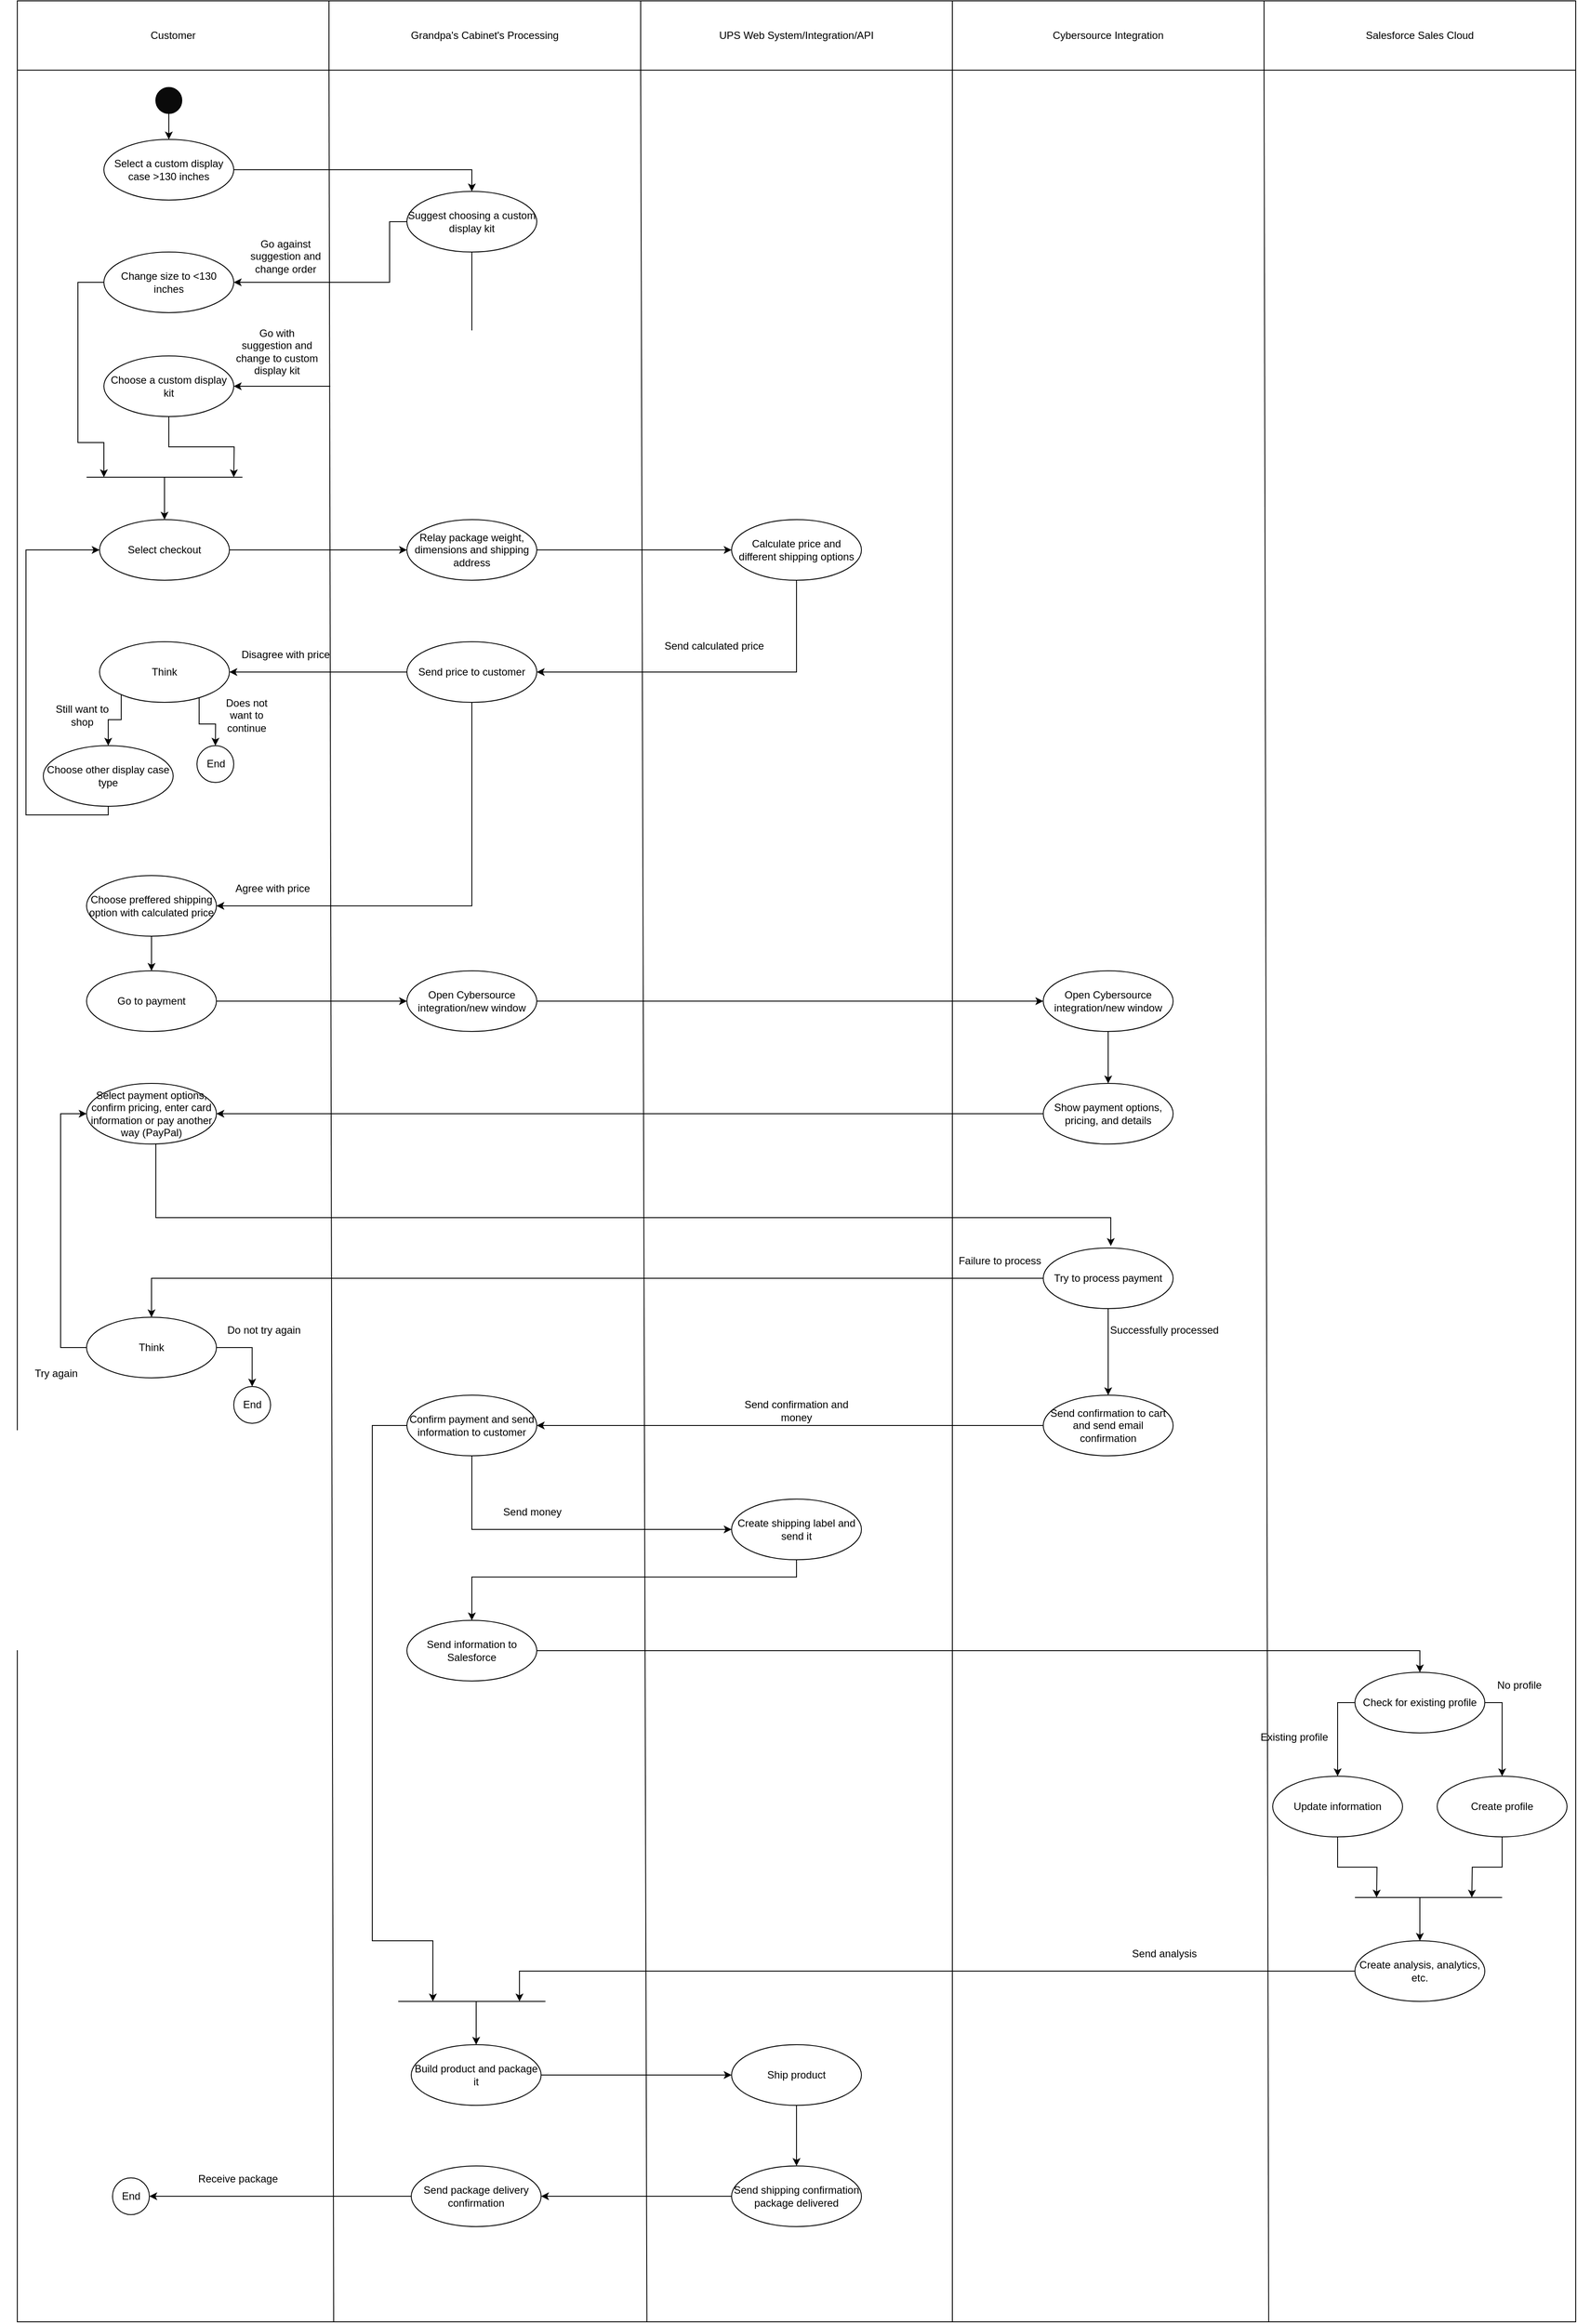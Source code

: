 <mxfile version="21.7.5" type="device">
  <diagram name="Page-1" id="ByE_iyZ5ZZ_60SZ4c1Ou">
    <mxGraphModel dx="3771" dy="2176" grid="1" gridSize="10" guides="1" tooltips="1" connect="1" arrows="1" fold="1" page="1" pageScale="1" pageWidth="850" pageHeight="1100" math="0" shadow="0">
      <root>
        <mxCell id="0" />
        <mxCell id="1" parent="0" />
        <mxCell id="1qywiVAkQizdQ99wvGyV-4" value="&amp;nbsp;" style="rounded=0;whiteSpace=wrap;html=1;movable=0;resizable=0;rotatable=0;deletable=0;editable=0;locked=1;connectable=0;" parent="1" vertex="1">
          <mxGeometry x="50" y="90" width="1800" height="2670" as="geometry" />
        </mxCell>
        <mxCell id="1qywiVAkQizdQ99wvGyV-8" style="edgeStyle=orthogonalEdgeStyle;rounded=0;orthogonalLoop=1;jettySize=auto;html=1;" parent="1" source="1qywiVAkQizdQ99wvGyV-6" target="1qywiVAkQizdQ99wvGyV-7" edge="1">
          <mxGeometry relative="1" as="geometry" />
        </mxCell>
        <mxCell id="1qywiVAkQizdQ99wvGyV-6" value="" style="ellipse;whiteSpace=wrap;html=1;aspect=fixed;fillColor=#0A0A0A;" parent="1" vertex="1">
          <mxGeometry x="210" y="180" width="30" height="30" as="geometry" />
        </mxCell>
        <mxCell id="GbMurCpLou0Ax2756Db5-12" style="edgeStyle=orthogonalEdgeStyle;rounded=0;orthogonalLoop=1;jettySize=auto;html=1;entryX=0.5;entryY=0;entryDx=0;entryDy=0;" parent="1" source="1qywiVAkQizdQ99wvGyV-7" target="GbMurCpLou0Ax2756Db5-11" edge="1">
          <mxGeometry relative="1" as="geometry" />
        </mxCell>
        <mxCell id="1qywiVAkQizdQ99wvGyV-7" value="Select a custom display case &amp;gt;130 inches" style="ellipse;whiteSpace=wrap;html=1;" parent="1" vertex="1">
          <mxGeometry x="150" y="240" width="150" height="70" as="geometry" />
        </mxCell>
        <mxCell id="1qywiVAkQizdQ99wvGyV-1" value="Customer" style="rounded=0;whiteSpace=wrap;html=1;" parent="1" vertex="1">
          <mxGeometry x="50" y="80" width="360" height="80" as="geometry" />
        </mxCell>
        <mxCell id="1qywiVAkQizdQ99wvGyV-2" value="Grandpa&#39;s Cabinet&#39;s Processing" style="rounded=0;whiteSpace=wrap;html=1;container=0;" parent="1" vertex="1">
          <mxGeometry x="410" y="80" width="360" height="80" as="geometry" />
        </mxCell>
        <mxCell id="GbMurCpLou0Ax2756Db5-4" value="UPS Web System/Integration/API" style="rounded=0;whiteSpace=wrap;html=1;container=0;" parent="1" vertex="1">
          <mxGeometry x="770" y="80" width="360" height="80" as="geometry" />
        </mxCell>
        <mxCell id="GbMurCpLou0Ax2756Db5-5" value="Cybersource Integration" style="rounded=0;whiteSpace=wrap;html=1;container=0;" parent="1" vertex="1">
          <mxGeometry x="1130" y="80" width="360" height="80" as="geometry" />
        </mxCell>
        <mxCell id="GbMurCpLou0Ax2756Db5-6" value="Salesforce Sales Cloud" style="rounded=0;whiteSpace=wrap;html=1;container=0;" parent="1" vertex="1">
          <mxGeometry x="1490" y="80" width="360" height="80" as="geometry" />
        </mxCell>
        <mxCell id="GbMurCpLou0Ax2756Db5-7" value="" style="endArrow=none;html=1;rounded=0;entryX=0;entryY=1;entryDx=0;entryDy=0;exitX=0.203;exitY=1;exitDx=0;exitDy=0;exitPerimeter=0;" parent="1" source="1qywiVAkQizdQ99wvGyV-4" target="1qywiVAkQizdQ99wvGyV-2" edge="1">
          <mxGeometry width="50" height="50" relative="1" as="geometry">
            <mxPoint x="415" y="2162" as="sourcePoint" />
            <mxPoint x="410" y="230" as="targetPoint" />
          </mxGeometry>
        </mxCell>
        <mxCell id="GbMurCpLou0Ax2756Db5-8" value="" style="endArrow=none;html=1;rounded=0;entryX=1;entryY=1;entryDx=0;entryDy=0;exitX=0.404;exitY=1;exitDx=0;exitDy=0;exitPerimeter=0;" parent="1" source="1qywiVAkQizdQ99wvGyV-4" target="1qywiVAkQizdQ99wvGyV-2" edge="1">
          <mxGeometry width="50" height="50" relative="1" as="geometry">
            <mxPoint x="730" y="310" as="sourcePoint" />
            <mxPoint x="780" y="260" as="targetPoint" />
          </mxGeometry>
        </mxCell>
        <mxCell id="GbMurCpLou0Ax2756Db5-9" value="" style="endArrow=none;html=1;rounded=0;entryX=0;entryY=1;entryDx=0;entryDy=0;exitX=0.6;exitY=1;exitDx=0;exitDy=0;exitPerimeter=0;" parent="1" source="1qywiVAkQizdQ99wvGyV-4" target="GbMurCpLou0Ax2756Db5-5" edge="1">
          <mxGeometry width="50" height="50" relative="1" as="geometry">
            <mxPoint x="1060" y="310" as="sourcePoint" />
            <mxPoint x="1110" y="260" as="targetPoint" />
          </mxGeometry>
        </mxCell>
        <mxCell id="GbMurCpLou0Ax2756Db5-10" value="" style="endArrow=none;html=1;rounded=0;entryX=0;entryY=1;entryDx=0;entryDy=0;exitX=0.803;exitY=1;exitDx=0;exitDy=0;exitPerimeter=0;" parent="1" source="1qywiVAkQizdQ99wvGyV-4" target="GbMurCpLou0Ax2756Db5-6" edge="1">
          <mxGeometry width="50" height="50" relative="1" as="geometry">
            <mxPoint x="1420" y="300" as="sourcePoint" />
            <mxPoint x="1470" y="250" as="targetPoint" />
          </mxGeometry>
        </mxCell>
        <mxCell id="GbMurCpLou0Ax2756Db5-16" style="edgeStyle=orthogonalEdgeStyle;rounded=0;orthogonalLoop=1;jettySize=auto;html=1;entryX=1;entryY=0.5;entryDx=0;entryDy=0;" parent="1" source="GbMurCpLou0Ax2756Db5-11" target="GbMurCpLou0Ax2756Db5-13" edge="1">
          <mxGeometry relative="1" as="geometry">
            <Array as="points">
              <mxPoint x="480" y="335" />
              <mxPoint x="480" y="405" />
            </Array>
          </mxGeometry>
        </mxCell>
        <mxCell id="GbMurCpLou0Ax2756Db5-18" style="edgeStyle=orthogonalEdgeStyle;rounded=0;orthogonalLoop=1;jettySize=auto;html=1;entryX=1;entryY=0.5;entryDx=0;entryDy=0;" parent="1" source="GbMurCpLou0Ax2756Db5-11" target="GbMurCpLou0Ax2756Db5-15" edge="1">
          <mxGeometry relative="1" as="geometry">
            <Array as="points">
              <mxPoint x="575" y="525" />
            </Array>
          </mxGeometry>
        </mxCell>
        <mxCell id="GbMurCpLou0Ax2756Db5-11" value="Suggest choosing a custom display kit" style="ellipse;whiteSpace=wrap;html=1;" parent="1" vertex="1">
          <mxGeometry x="500" y="300" width="150" height="70" as="geometry" />
        </mxCell>
        <mxCell id="GbMurCpLou0Ax2756Db5-21" style="edgeStyle=orthogonalEdgeStyle;rounded=0;orthogonalLoop=1;jettySize=auto;html=1;" parent="1" source="GbMurCpLou0Ax2756Db5-13" edge="1">
          <mxGeometry relative="1" as="geometry">
            <mxPoint x="150" y="630" as="targetPoint" />
            <Array as="points">
              <mxPoint x="120" y="405" />
              <mxPoint x="120" y="590" />
              <mxPoint x="150" y="590" />
            </Array>
          </mxGeometry>
        </mxCell>
        <mxCell id="GbMurCpLou0Ax2756Db5-13" value="Change size to &amp;lt;130 inches" style="ellipse;whiteSpace=wrap;html=1;" parent="1" vertex="1">
          <mxGeometry x="150" y="370" width="150" height="70" as="geometry" />
        </mxCell>
        <mxCell id="GbMurCpLou0Ax2756Db5-22" style="edgeStyle=orthogonalEdgeStyle;rounded=0;orthogonalLoop=1;jettySize=auto;html=1;" parent="1" source="GbMurCpLou0Ax2756Db5-15" edge="1">
          <mxGeometry relative="1" as="geometry">
            <mxPoint x="300" y="630" as="targetPoint" />
          </mxGeometry>
        </mxCell>
        <mxCell id="GbMurCpLou0Ax2756Db5-15" value="Choose a custom display kit" style="ellipse;whiteSpace=wrap;html=1;" parent="1" vertex="1">
          <mxGeometry x="150" y="490" width="150" height="70" as="geometry" />
        </mxCell>
        <mxCell id="GbMurCpLou0Ax2756Db5-17" value="Go against suggestion and change order" style="text;html=1;strokeColor=none;fillColor=none;align=center;verticalAlign=middle;whiteSpace=wrap;rounded=0;" parent="1" vertex="1">
          <mxGeometry x="310" y="360" width="100" height="30" as="geometry" />
        </mxCell>
        <mxCell id="GbMurCpLou0Ax2756Db5-19" value="Go with suggestion and change to custom display kit" style="text;html=1;strokeColor=none;fillColor=none;align=center;verticalAlign=middle;whiteSpace=wrap;rounded=0;" parent="1" vertex="1">
          <mxGeometry x="300" y="470" width="100" height="30" as="geometry" />
        </mxCell>
        <mxCell id="GbMurCpLou0Ax2756Db5-20" value="" style="endArrow=none;html=1;rounded=0;" parent="1" edge="1">
          <mxGeometry width="50" height="50" relative="1" as="geometry">
            <mxPoint x="130" y="630" as="sourcePoint" />
            <mxPoint x="310" y="630" as="targetPoint" />
          </mxGeometry>
        </mxCell>
        <mxCell id="GbMurCpLou0Ax2756Db5-26" style="edgeStyle=orthogonalEdgeStyle;rounded=0;orthogonalLoop=1;jettySize=auto;html=1;" parent="1" source="GbMurCpLou0Ax2756Db5-23" target="GbMurCpLou0Ax2756Db5-25" edge="1">
          <mxGeometry relative="1" as="geometry" />
        </mxCell>
        <mxCell id="GbMurCpLou0Ax2756Db5-23" value="Select checkout" style="ellipse;whiteSpace=wrap;html=1;" parent="1" vertex="1">
          <mxGeometry x="145" y="679" width="150" height="70" as="geometry" />
        </mxCell>
        <mxCell id="GbMurCpLou0Ax2756Db5-24" value="" style="endArrow=classic;html=1;rounded=0;entryX=0.5;entryY=0;entryDx=0;entryDy=0;" parent="1" target="GbMurCpLou0Ax2756Db5-23" edge="1">
          <mxGeometry width="50" height="50" relative="1" as="geometry">
            <mxPoint x="220" y="630" as="sourcePoint" />
            <mxPoint x="300" y="660" as="targetPoint" />
          </mxGeometry>
        </mxCell>
        <mxCell id="GbMurCpLou0Ax2756Db5-28" style="edgeStyle=orthogonalEdgeStyle;rounded=0;orthogonalLoop=1;jettySize=auto;html=1;entryX=0;entryY=0.5;entryDx=0;entryDy=0;" parent="1" source="GbMurCpLou0Ax2756Db5-25" target="GbMurCpLou0Ax2756Db5-27" edge="1">
          <mxGeometry relative="1" as="geometry" />
        </mxCell>
        <mxCell id="GbMurCpLou0Ax2756Db5-25" value="Relay package weight, dimensions and shipping address" style="ellipse;whiteSpace=wrap;html=1;" parent="1" vertex="1">
          <mxGeometry x="500" y="679" width="150" height="70" as="geometry" />
        </mxCell>
        <mxCell id="GbMurCpLou0Ax2756Db5-30" style="edgeStyle=orthogonalEdgeStyle;rounded=0;orthogonalLoop=1;jettySize=auto;html=1;entryX=1;entryY=0.5;entryDx=0;entryDy=0;" parent="1" source="GbMurCpLou0Ax2756Db5-27" target="GbMurCpLou0Ax2756Db5-29" edge="1">
          <mxGeometry relative="1" as="geometry">
            <Array as="points">
              <mxPoint x="950" y="855" />
            </Array>
          </mxGeometry>
        </mxCell>
        <mxCell id="GbMurCpLou0Ax2756Db5-27" value="Calculate price and different shipping options" style="ellipse;whiteSpace=wrap;html=1;" parent="1" vertex="1">
          <mxGeometry x="875" y="679" width="150" height="70" as="geometry" />
        </mxCell>
        <mxCell id="GbMurCpLou0Ax2756Db5-33" style="edgeStyle=orthogonalEdgeStyle;rounded=0;orthogonalLoop=1;jettySize=auto;html=1;entryX=1;entryY=0.5;entryDx=0;entryDy=0;exitX=0.5;exitY=1;exitDx=0;exitDy=0;" parent="1" source="GbMurCpLou0Ax2756Db5-29" target="GbMurCpLou0Ax2756Db5-32" edge="1">
          <mxGeometry relative="1" as="geometry">
            <Array as="points">
              <mxPoint x="575" y="1125" />
            </Array>
          </mxGeometry>
        </mxCell>
        <mxCell id="GbMurCpLou0Ax2756Db5-41" style="edgeStyle=orthogonalEdgeStyle;rounded=0;orthogonalLoop=1;jettySize=auto;html=1;entryX=1;entryY=0.5;entryDx=0;entryDy=0;" parent="1" source="GbMurCpLou0Ax2756Db5-29" target="GbMurCpLou0Ax2756Db5-40" edge="1">
          <mxGeometry relative="1" as="geometry" />
        </mxCell>
        <mxCell id="GbMurCpLou0Ax2756Db5-29" value="Send price to customer" style="ellipse;whiteSpace=wrap;html=1;" parent="1" vertex="1">
          <mxGeometry x="500" y="820" width="150" height="70" as="geometry" />
        </mxCell>
        <mxCell id="GbMurCpLou0Ax2756Db5-31" value="Send calculated price" style="text;html=1;strokeColor=none;fillColor=none;align=center;verticalAlign=middle;whiteSpace=wrap;rounded=0;" parent="1" vertex="1">
          <mxGeometry x="790" y="810" width="130" height="30" as="geometry" />
        </mxCell>
        <mxCell id="GbMurCpLou0Ax2756Db5-50" style="edgeStyle=orthogonalEdgeStyle;rounded=0;orthogonalLoop=1;jettySize=auto;html=1;" parent="1" source="GbMurCpLou0Ax2756Db5-32" target="GbMurCpLou0Ax2756Db5-49" edge="1">
          <mxGeometry relative="1" as="geometry" />
        </mxCell>
        <mxCell id="GbMurCpLou0Ax2756Db5-32" value="Choose preffered shipping option with calculated price" style="ellipse;whiteSpace=wrap;html=1;" parent="1" vertex="1">
          <mxGeometry x="130" y="1090" width="150" height="70" as="geometry" />
        </mxCell>
        <mxCell id="GbMurCpLou0Ax2756Db5-34" value="Agree with price" style="text;html=1;strokeColor=none;fillColor=none;align=center;verticalAlign=middle;whiteSpace=wrap;rounded=0;" parent="1" vertex="1">
          <mxGeometry x="280" y="1090" width="130" height="30" as="geometry" />
        </mxCell>
        <mxCell id="GbMurCpLou0Ax2756Db5-38" value="End" style="ellipse;whiteSpace=wrap;html=1;aspect=fixed;" parent="1" vertex="1">
          <mxGeometry x="257.5" y="940" width="42.5" height="42.5" as="geometry" />
        </mxCell>
        <mxCell id="GbMurCpLou0Ax2756Db5-45" style="edgeStyle=orthogonalEdgeStyle;rounded=0;orthogonalLoop=1;jettySize=auto;html=1;entryX=0.5;entryY=0;entryDx=0;entryDy=0;" parent="1" source="GbMurCpLou0Ax2756Db5-40" target="GbMurCpLou0Ax2756Db5-43" edge="1">
          <mxGeometry relative="1" as="geometry">
            <Array as="points">
              <mxPoint x="170" y="910" />
              <mxPoint x="155" y="910" />
            </Array>
          </mxGeometry>
        </mxCell>
        <mxCell id="GbMurCpLou0Ax2756Db5-47" style="edgeStyle=orthogonalEdgeStyle;rounded=0;orthogonalLoop=1;jettySize=auto;html=1;" parent="1" source="GbMurCpLou0Ax2756Db5-40" target="GbMurCpLou0Ax2756Db5-38" edge="1">
          <mxGeometry relative="1" as="geometry">
            <Array as="points">
              <mxPoint x="260" y="915" />
              <mxPoint x="279" y="915" />
            </Array>
          </mxGeometry>
        </mxCell>
        <mxCell id="GbMurCpLou0Ax2756Db5-40" value="Think" style="ellipse;whiteSpace=wrap;html=1;" parent="1" vertex="1">
          <mxGeometry x="145" y="820" width="150" height="70" as="geometry" />
        </mxCell>
        <mxCell id="GbMurCpLou0Ax2756Db5-42" value="Disagree with price" style="text;html=1;strokeColor=none;fillColor=none;align=center;verticalAlign=middle;whiteSpace=wrap;rounded=0;" parent="1" vertex="1">
          <mxGeometry x="295" y="820" width="130" height="30" as="geometry" />
        </mxCell>
        <mxCell id="GbMurCpLou0Ax2756Db5-44" style="edgeStyle=orthogonalEdgeStyle;rounded=0;orthogonalLoop=1;jettySize=auto;html=1;entryX=0;entryY=0.5;entryDx=0;entryDy=0;exitX=0.5;exitY=1;exitDx=0;exitDy=0;" parent="1" source="GbMurCpLou0Ax2756Db5-43" target="GbMurCpLou0Ax2756Db5-23" edge="1">
          <mxGeometry relative="1" as="geometry">
            <Array as="points">
              <mxPoint x="155" y="1020" />
              <mxPoint x="60" y="1020" />
              <mxPoint x="60" y="714" />
            </Array>
          </mxGeometry>
        </mxCell>
        <mxCell id="GbMurCpLou0Ax2756Db5-43" value="Choose other display case type" style="ellipse;whiteSpace=wrap;html=1;" parent="1" vertex="1">
          <mxGeometry x="80" y="940" width="150" height="70" as="geometry" />
        </mxCell>
        <mxCell id="GbMurCpLou0Ax2756Db5-46" value="Still want to shop" style="text;html=1;strokeColor=none;fillColor=none;align=center;verticalAlign=middle;whiteSpace=wrap;rounded=0;" parent="1" vertex="1">
          <mxGeometry x="90" y="890" width="70" height="30" as="geometry" />
        </mxCell>
        <mxCell id="GbMurCpLou0Ax2756Db5-48" value="Does not want to continue" style="text;html=1;strokeColor=none;fillColor=none;align=center;verticalAlign=middle;whiteSpace=wrap;rounded=0;" parent="1" vertex="1">
          <mxGeometry x="280" y="890" width="70" height="30" as="geometry" />
        </mxCell>
        <mxCell id="GbMurCpLou0Ax2756Db5-52" style="edgeStyle=orthogonalEdgeStyle;rounded=0;orthogonalLoop=1;jettySize=auto;html=1;" parent="1" source="GbMurCpLou0Ax2756Db5-49" target="GbMurCpLou0Ax2756Db5-51" edge="1">
          <mxGeometry relative="1" as="geometry" />
        </mxCell>
        <mxCell id="GbMurCpLou0Ax2756Db5-49" value="Go to payment" style="ellipse;whiteSpace=wrap;html=1;" parent="1" vertex="1">
          <mxGeometry x="130" y="1200" width="150" height="70" as="geometry" />
        </mxCell>
        <mxCell id="GbMurCpLou0Ax2756Db5-54" style="edgeStyle=orthogonalEdgeStyle;rounded=0;orthogonalLoop=1;jettySize=auto;html=1;entryX=0;entryY=0.5;entryDx=0;entryDy=0;" parent="1" source="GbMurCpLou0Ax2756Db5-51" target="GbMurCpLou0Ax2756Db5-53" edge="1">
          <mxGeometry relative="1" as="geometry" />
        </mxCell>
        <mxCell id="GbMurCpLou0Ax2756Db5-51" value="Open Cybersource integration/new window" style="ellipse;whiteSpace=wrap;html=1;" parent="1" vertex="1">
          <mxGeometry x="500" y="1200" width="150" height="70" as="geometry" />
        </mxCell>
        <mxCell id="tS7YX8San558WmxK2Q43-2" style="edgeStyle=orthogonalEdgeStyle;rounded=0;orthogonalLoop=1;jettySize=auto;html=1;" edge="1" parent="1" source="GbMurCpLou0Ax2756Db5-53" target="tS7YX8San558WmxK2Q43-1">
          <mxGeometry relative="1" as="geometry" />
        </mxCell>
        <mxCell id="GbMurCpLou0Ax2756Db5-53" value="Open Cybersource integration/new window" style="ellipse;whiteSpace=wrap;html=1;" parent="1" vertex="1">
          <mxGeometry x="1235" y="1200" width="150" height="70" as="geometry" />
        </mxCell>
        <mxCell id="tS7YX8San558WmxK2Q43-4" style="edgeStyle=orthogonalEdgeStyle;rounded=0;orthogonalLoop=1;jettySize=auto;html=1;entryX=1;entryY=0.5;entryDx=0;entryDy=0;" edge="1" parent="1" source="tS7YX8San558WmxK2Q43-1" target="tS7YX8San558WmxK2Q43-3">
          <mxGeometry relative="1" as="geometry" />
        </mxCell>
        <mxCell id="tS7YX8San558WmxK2Q43-1" value="Show payment options, pricing, and details" style="ellipse;whiteSpace=wrap;html=1;" vertex="1" parent="1">
          <mxGeometry x="1235" y="1330" width="150" height="70" as="geometry" />
        </mxCell>
        <mxCell id="tS7YX8San558WmxK2Q43-6" style="edgeStyle=orthogonalEdgeStyle;rounded=0;orthogonalLoop=1;jettySize=auto;html=1;entryX=0.52;entryY=-0.033;entryDx=0;entryDy=0;entryPerimeter=0;" edge="1" parent="1" source="tS7YX8San558WmxK2Q43-3" target="tS7YX8San558WmxK2Q43-5">
          <mxGeometry relative="1" as="geometry">
            <Array as="points">
              <mxPoint x="210" y="1485" />
              <mxPoint x="1313" y="1485" />
            </Array>
          </mxGeometry>
        </mxCell>
        <mxCell id="tS7YX8San558WmxK2Q43-3" value="Select payment options, confirm pricing, enter card information or pay another way (PayPal)" style="ellipse;whiteSpace=wrap;html=1;" vertex="1" parent="1">
          <mxGeometry x="130" y="1330" width="150" height="70" as="geometry" />
        </mxCell>
        <mxCell id="tS7YX8San558WmxK2Q43-8" style="edgeStyle=orthogonalEdgeStyle;rounded=0;orthogonalLoop=1;jettySize=auto;html=1;" edge="1" parent="1" source="tS7YX8San558WmxK2Q43-5" target="tS7YX8San558WmxK2Q43-7">
          <mxGeometry relative="1" as="geometry" />
        </mxCell>
        <mxCell id="tS7YX8San558WmxK2Q43-17" style="edgeStyle=orthogonalEdgeStyle;rounded=0;orthogonalLoop=1;jettySize=auto;html=1;" edge="1" parent="1" source="tS7YX8San558WmxK2Q43-5" target="tS7YX8San558WmxK2Q43-16">
          <mxGeometry relative="1" as="geometry" />
        </mxCell>
        <mxCell id="tS7YX8San558WmxK2Q43-5" value="Try to process payment" style="ellipse;whiteSpace=wrap;html=1;" vertex="1" parent="1">
          <mxGeometry x="1235" y="1520" width="150" height="70" as="geometry" />
        </mxCell>
        <mxCell id="tS7YX8San558WmxK2Q43-11" style="edgeStyle=orthogonalEdgeStyle;rounded=0;orthogonalLoop=1;jettySize=auto;html=1;" edge="1" parent="1" source="tS7YX8San558WmxK2Q43-7" target="tS7YX8San558WmxK2Q43-10">
          <mxGeometry relative="1" as="geometry" />
        </mxCell>
        <mxCell id="tS7YX8San558WmxK2Q43-13" style="edgeStyle=orthogonalEdgeStyle;rounded=0;orthogonalLoop=1;jettySize=auto;html=1;entryX=0;entryY=0.5;entryDx=0;entryDy=0;" edge="1" parent="1" source="tS7YX8San558WmxK2Q43-7" target="tS7YX8San558WmxK2Q43-3">
          <mxGeometry relative="1" as="geometry">
            <Array as="points">
              <mxPoint x="100" y="1635" />
              <mxPoint x="100" y="1365" />
            </Array>
          </mxGeometry>
        </mxCell>
        <mxCell id="tS7YX8San558WmxK2Q43-7" value="Think" style="ellipse;whiteSpace=wrap;html=1;" vertex="1" parent="1">
          <mxGeometry x="130" y="1600" width="150" height="70" as="geometry" />
        </mxCell>
        <mxCell id="tS7YX8San558WmxK2Q43-9" value="Failure to process" style="text;html=1;strokeColor=none;fillColor=none;align=center;verticalAlign=middle;whiteSpace=wrap;rounded=0;" vertex="1" parent="1">
          <mxGeometry x="1120" y="1520" width="130" height="30" as="geometry" />
        </mxCell>
        <mxCell id="tS7YX8San558WmxK2Q43-10" value="End" style="ellipse;whiteSpace=wrap;html=1;aspect=fixed;" vertex="1" parent="1">
          <mxGeometry x="300" y="1680" width="42.5" height="42.5" as="geometry" />
        </mxCell>
        <mxCell id="tS7YX8San558WmxK2Q43-12" value="Do not try again" style="text;html=1;strokeColor=none;fillColor=none;align=center;verticalAlign=middle;whiteSpace=wrap;rounded=0;" vertex="1" parent="1">
          <mxGeometry x="270" y="1600" width="130" height="30" as="geometry" />
        </mxCell>
        <mxCell id="tS7YX8San558WmxK2Q43-14" value="Try again" style="text;html=1;strokeColor=none;fillColor=none;align=center;verticalAlign=middle;whiteSpace=wrap;rounded=0;" vertex="1" parent="1">
          <mxGeometry x="30" y="1650" width="130" height="30" as="geometry" />
        </mxCell>
        <mxCell id="tS7YX8San558WmxK2Q43-23" style="edgeStyle=orthogonalEdgeStyle;rounded=0;orthogonalLoop=1;jettySize=auto;html=1;" edge="1" parent="1" source="tS7YX8San558WmxK2Q43-16" target="tS7YX8San558WmxK2Q43-22">
          <mxGeometry relative="1" as="geometry" />
        </mxCell>
        <mxCell id="tS7YX8San558WmxK2Q43-16" value="Send confirmation to cart and send email confirmation" style="ellipse;whiteSpace=wrap;html=1;" vertex="1" parent="1">
          <mxGeometry x="1235" y="1690" width="150" height="70" as="geometry" />
        </mxCell>
        <mxCell id="tS7YX8San558WmxK2Q43-18" value="Successfully processed" style="text;html=1;strokeColor=none;fillColor=none;align=center;verticalAlign=middle;whiteSpace=wrap;rounded=0;" vertex="1" parent="1">
          <mxGeometry x="1310" y="1600" width="130" height="30" as="geometry" />
        </mxCell>
        <mxCell id="tS7YX8San558WmxK2Q43-21" value="Send confirmation and money" style="text;html=1;strokeColor=none;fillColor=none;align=center;verticalAlign=middle;whiteSpace=wrap;rounded=0;" vertex="1" parent="1">
          <mxGeometry x="885" y="1692.5" width="130" height="30" as="geometry" />
        </mxCell>
        <mxCell id="tS7YX8San558WmxK2Q43-25" style="edgeStyle=orthogonalEdgeStyle;rounded=0;orthogonalLoop=1;jettySize=auto;html=1;entryX=0;entryY=0.5;entryDx=0;entryDy=0;" edge="1" parent="1" source="tS7YX8San558WmxK2Q43-22" target="tS7YX8San558WmxK2Q43-24">
          <mxGeometry relative="1" as="geometry">
            <Array as="points">
              <mxPoint x="575" y="1845" />
            </Array>
          </mxGeometry>
        </mxCell>
        <mxCell id="tS7YX8San558WmxK2Q43-47" style="edgeStyle=orthogonalEdgeStyle;rounded=0;orthogonalLoop=1;jettySize=auto;html=1;" edge="1" parent="1" source="tS7YX8San558WmxK2Q43-22">
          <mxGeometry relative="1" as="geometry">
            <mxPoint x="530" y="2390" as="targetPoint" />
            <Array as="points">
              <mxPoint x="460" y="1725" />
              <mxPoint x="460" y="2320" />
              <mxPoint x="530" y="2320" />
            </Array>
          </mxGeometry>
        </mxCell>
        <mxCell id="tS7YX8San558WmxK2Q43-22" value="Confirm payment and send information to customer" style="ellipse;whiteSpace=wrap;html=1;" vertex="1" parent="1">
          <mxGeometry x="500" y="1690" width="150" height="70" as="geometry" />
        </mxCell>
        <mxCell id="tS7YX8San558WmxK2Q43-28" style="edgeStyle=orthogonalEdgeStyle;rounded=0;orthogonalLoop=1;jettySize=auto;html=1;entryX=0.5;entryY=0;entryDx=0;entryDy=0;" edge="1" parent="1" source="tS7YX8San558WmxK2Q43-24" target="tS7YX8San558WmxK2Q43-27">
          <mxGeometry relative="1" as="geometry">
            <Array as="points">
              <mxPoint x="950" y="1900" />
              <mxPoint x="575" y="1900" />
            </Array>
          </mxGeometry>
        </mxCell>
        <mxCell id="tS7YX8San558WmxK2Q43-24" value="Create shipping label and send it" style="ellipse;whiteSpace=wrap;html=1;" vertex="1" parent="1">
          <mxGeometry x="875" y="1810" width="150" height="70" as="geometry" />
        </mxCell>
        <mxCell id="tS7YX8San558WmxK2Q43-26" value="Send money" style="text;html=1;strokeColor=none;fillColor=none;align=center;verticalAlign=middle;whiteSpace=wrap;rounded=0;" vertex="1" parent="1">
          <mxGeometry x="580" y="1810" width="130" height="30" as="geometry" />
        </mxCell>
        <mxCell id="tS7YX8San558WmxK2Q43-30" style="edgeStyle=orthogonalEdgeStyle;rounded=0;orthogonalLoop=1;jettySize=auto;html=1;entryX=0.5;entryY=0;entryDx=0;entryDy=0;" edge="1" parent="1" source="tS7YX8San558WmxK2Q43-27" target="tS7YX8San558WmxK2Q43-29">
          <mxGeometry relative="1" as="geometry" />
        </mxCell>
        <mxCell id="tS7YX8San558WmxK2Q43-27" value="Send information to Salesforce" style="ellipse;whiteSpace=wrap;html=1;" vertex="1" parent="1">
          <mxGeometry x="500" y="1950" width="150" height="70" as="geometry" />
        </mxCell>
        <mxCell id="tS7YX8San558WmxK2Q43-32" style="edgeStyle=orthogonalEdgeStyle;rounded=0;orthogonalLoop=1;jettySize=auto;html=1;exitX=0;exitY=0.5;exitDx=0;exitDy=0;" edge="1" parent="1" source="tS7YX8San558WmxK2Q43-29" target="tS7YX8San558WmxK2Q43-31">
          <mxGeometry relative="1" as="geometry" />
        </mxCell>
        <mxCell id="tS7YX8San558WmxK2Q43-35" style="edgeStyle=orthogonalEdgeStyle;rounded=0;orthogonalLoop=1;jettySize=auto;html=1;entryX=0.5;entryY=0;entryDx=0;entryDy=0;" edge="1" parent="1" source="tS7YX8San558WmxK2Q43-29" target="tS7YX8San558WmxK2Q43-34">
          <mxGeometry relative="1" as="geometry">
            <Array as="points">
              <mxPoint x="1765" y="2045" />
            </Array>
          </mxGeometry>
        </mxCell>
        <mxCell id="tS7YX8San558WmxK2Q43-29" value="Check for existing profile" style="ellipse;whiteSpace=wrap;html=1;" vertex="1" parent="1">
          <mxGeometry x="1595" y="2010" width="150" height="70" as="geometry" />
        </mxCell>
        <mxCell id="tS7YX8San558WmxK2Q43-39" style="edgeStyle=orthogonalEdgeStyle;rounded=0;orthogonalLoop=1;jettySize=auto;html=1;" edge="1" parent="1" source="tS7YX8San558WmxK2Q43-31">
          <mxGeometry relative="1" as="geometry">
            <mxPoint x="1620" y="2270" as="targetPoint" />
          </mxGeometry>
        </mxCell>
        <mxCell id="tS7YX8San558WmxK2Q43-31" value="Update information" style="ellipse;whiteSpace=wrap;html=1;" vertex="1" parent="1">
          <mxGeometry x="1500" y="2130" width="150" height="70" as="geometry" />
        </mxCell>
        <mxCell id="tS7YX8San558WmxK2Q43-33" value="Existing profile" style="text;html=1;strokeColor=none;fillColor=none;align=center;verticalAlign=middle;whiteSpace=wrap;rounded=0;" vertex="1" parent="1">
          <mxGeometry x="1460" y="2070" width="130" height="30" as="geometry" />
        </mxCell>
        <mxCell id="tS7YX8San558WmxK2Q43-40" style="edgeStyle=orthogonalEdgeStyle;rounded=0;orthogonalLoop=1;jettySize=auto;html=1;" edge="1" parent="1" source="tS7YX8San558WmxK2Q43-34">
          <mxGeometry relative="1" as="geometry">
            <mxPoint x="1730" y="2270" as="targetPoint" />
          </mxGeometry>
        </mxCell>
        <mxCell id="tS7YX8San558WmxK2Q43-34" value="Create profile" style="ellipse;whiteSpace=wrap;html=1;" vertex="1" parent="1">
          <mxGeometry x="1690" y="2130" width="150" height="70" as="geometry" />
        </mxCell>
        <mxCell id="tS7YX8San558WmxK2Q43-37" value="" style="endArrow=none;html=1;rounded=0;" edge="1" parent="1">
          <mxGeometry width="50" height="50" relative="1" as="geometry">
            <mxPoint x="1595" y="2270" as="sourcePoint" />
            <mxPoint x="1765" y="2270" as="targetPoint" />
          </mxGeometry>
        </mxCell>
        <mxCell id="tS7YX8San558WmxK2Q43-49" style="edgeStyle=orthogonalEdgeStyle;rounded=0;orthogonalLoop=1;jettySize=auto;html=1;" edge="1" parent="1" source="tS7YX8San558WmxK2Q43-41">
          <mxGeometry relative="1" as="geometry">
            <mxPoint x="630" y="2390" as="targetPoint" />
            <Array as="points">
              <mxPoint x="630" y="2355" />
            </Array>
          </mxGeometry>
        </mxCell>
        <mxCell id="tS7YX8San558WmxK2Q43-41" value="Create analysis, analytics, etc." style="ellipse;whiteSpace=wrap;html=1;" vertex="1" parent="1">
          <mxGeometry x="1595" y="2320" width="150" height="70" as="geometry" />
        </mxCell>
        <mxCell id="tS7YX8San558WmxK2Q43-42" value="" style="endArrow=classic;html=1;rounded=0;" edge="1" parent="1" target="tS7YX8San558WmxK2Q43-41">
          <mxGeometry width="50" height="50" relative="1" as="geometry">
            <mxPoint x="1670" y="2270" as="sourcePoint" />
            <mxPoint x="1780" y="2270" as="targetPoint" />
          </mxGeometry>
        </mxCell>
        <mxCell id="tS7YX8San558WmxK2Q43-52" style="edgeStyle=orthogonalEdgeStyle;rounded=0;orthogonalLoop=1;jettySize=auto;html=1;" edge="1" parent="1" source="tS7YX8San558WmxK2Q43-43" target="tS7YX8San558WmxK2Q43-51">
          <mxGeometry relative="1" as="geometry" />
        </mxCell>
        <mxCell id="tS7YX8San558WmxK2Q43-43" value="Build product and package it" style="ellipse;whiteSpace=wrap;html=1;" vertex="1" parent="1">
          <mxGeometry x="505" y="2440" width="150" height="70" as="geometry" />
        </mxCell>
        <mxCell id="tS7YX8San558WmxK2Q43-45" value="No profile" style="text;html=1;strokeColor=none;fillColor=none;align=center;verticalAlign=middle;whiteSpace=wrap;rounded=0;" vertex="1" parent="1">
          <mxGeometry x="1720" y="2010" width="130" height="30" as="geometry" />
        </mxCell>
        <mxCell id="tS7YX8San558WmxK2Q43-46" value="Send analysis" style="text;html=1;strokeColor=none;fillColor=none;align=center;verticalAlign=middle;whiteSpace=wrap;rounded=0;" vertex="1" parent="1">
          <mxGeometry x="1310" y="2320" width="130" height="30" as="geometry" />
        </mxCell>
        <mxCell id="tS7YX8San558WmxK2Q43-48" value="" style="endArrow=none;html=1;rounded=0;" edge="1" parent="1">
          <mxGeometry width="50" height="50" relative="1" as="geometry">
            <mxPoint x="490" y="2390" as="sourcePoint" />
            <mxPoint x="660" y="2390" as="targetPoint" />
          </mxGeometry>
        </mxCell>
        <mxCell id="tS7YX8San558WmxK2Q43-50" value="" style="endArrow=classic;html=1;rounded=0;entryX=0.5;entryY=0;entryDx=0;entryDy=0;" edge="1" parent="1" target="tS7YX8San558WmxK2Q43-43">
          <mxGeometry width="50" height="50" relative="1" as="geometry">
            <mxPoint x="580" y="2390" as="sourcePoint" />
            <mxPoint x="760" y="2410" as="targetPoint" />
          </mxGeometry>
        </mxCell>
        <mxCell id="tS7YX8San558WmxK2Q43-54" style="edgeStyle=orthogonalEdgeStyle;rounded=0;orthogonalLoop=1;jettySize=auto;html=1;" edge="1" parent="1" source="tS7YX8San558WmxK2Q43-51" target="tS7YX8San558WmxK2Q43-53">
          <mxGeometry relative="1" as="geometry" />
        </mxCell>
        <mxCell id="tS7YX8San558WmxK2Q43-51" value="Ship product" style="ellipse;whiteSpace=wrap;html=1;" vertex="1" parent="1">
          <mxGeometry x="875" y="2440" width="150" height="70" as="geometry" />
        </mxCell>
        <mxCell id="tS7YX8San558WmxK2Q43-56" style="edgeStyle=orthogonalEdgeStyle;rounded=0;orthogonalLoop=1;jettySize=auto;html=1;" edge="1" parent="1" source="tS7YX8San558WmxK2Q43-53" target="tS7YX8San558WmxK2Q43-55">
          <mxGeometry relative="1" as="geometry" />
        </mxCell>
        <mxCell id="tS7YX8San558WmxK2Q43-53" value="Send shipping confirmation package delivered" style="ellipse;whiteSpace=wrap;html=1;" vertex="1" parent="1">
          <mxGeometry x="875" y="2580" width="150" height="70" as="geometry" />
        </mxCell>
        <mxCell id="tS7YX8San558WmxK2Q43-59" style="edgeStyle=orthogonalEdgeStyle;rounded=0;orthogonalLoop=1;jettySize=auto;html=1;entryX=1;entryY=0.5;entryDx=0;entryDy=0;" edge="1" parent="1" source="tS7YX8San558WmxK2Q43-55" target="tS7YX8San558WmxK2Q43-58">
          <mxGeometry relative="1" as="geometry" />
        </mxCell>
        <mxCell id="tS7YX8San558WmxK2Q43-55" value="Send package delivery confirmation" style="ellipse;whiteSpace=wrap;html=1;" vertex="1" parent="1">
          <mxGeometry x="505" y="2580" width="150" height="70" as="geometry" />
        </mxCell>
        <mxCell id="tS7YX8San558WmxK2Q43-58" value="End" style="ellipse;whiteSpace=wrap;html=1;aspect=fixed;" vertex="1" parent="1">
          <mxGeometry x="160" y="2593.75" width="42.5" height="42.5" as="geometry" />
        </mxCell>
        <mxCell id="tS7YX8San558WmxK2Q43-60" value="Receive package" style="text;html=1;strokeColor=none;fillColor=none;align=center;verticalAlign=middle;whiteSpace=wrap;rounded=0;" vertex="1" parent="1">
          <mxGeometry x="240" y="2580" width="130" height="30" as="geometry" />
        </mxCell>
      </root>
    </mxGraphModel>
  </diagram>
</mxfile>

